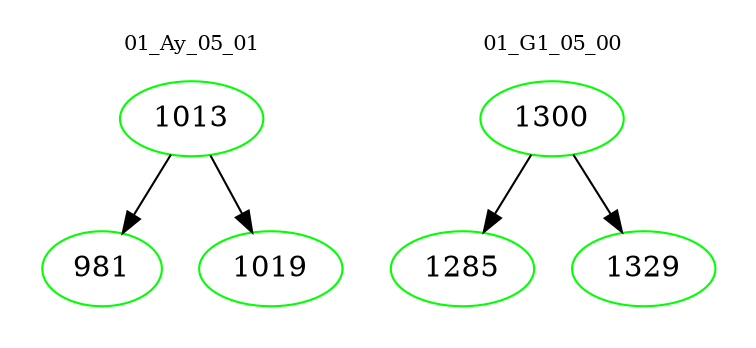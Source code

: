 digraph{
subgraph cluster_0 {
color = white
label = "01_Ay_05_01";
fontsize=10;
T0_1013 [label="1013", color="green"]
T0_1013 -> T0_981 [color="black"]
T0_981 [label="981", color="green"]
T0_1013 -> T0_1019 [color="black"]
T0_1019 [label="1019", color="green"]
}
subgraph cluster_1 {
color = white
label = "01_G1_05_00";
fontsize=10;
T1_1300 [label="1300", color="green"]
T1_1300 -> T1_1285 [color="black"]
T1_1285 [label="1285", color="green"]
T1_1300 -> T1_1329 [color="black"]
T1_1329 [label="1329", color="green"]
}
}
